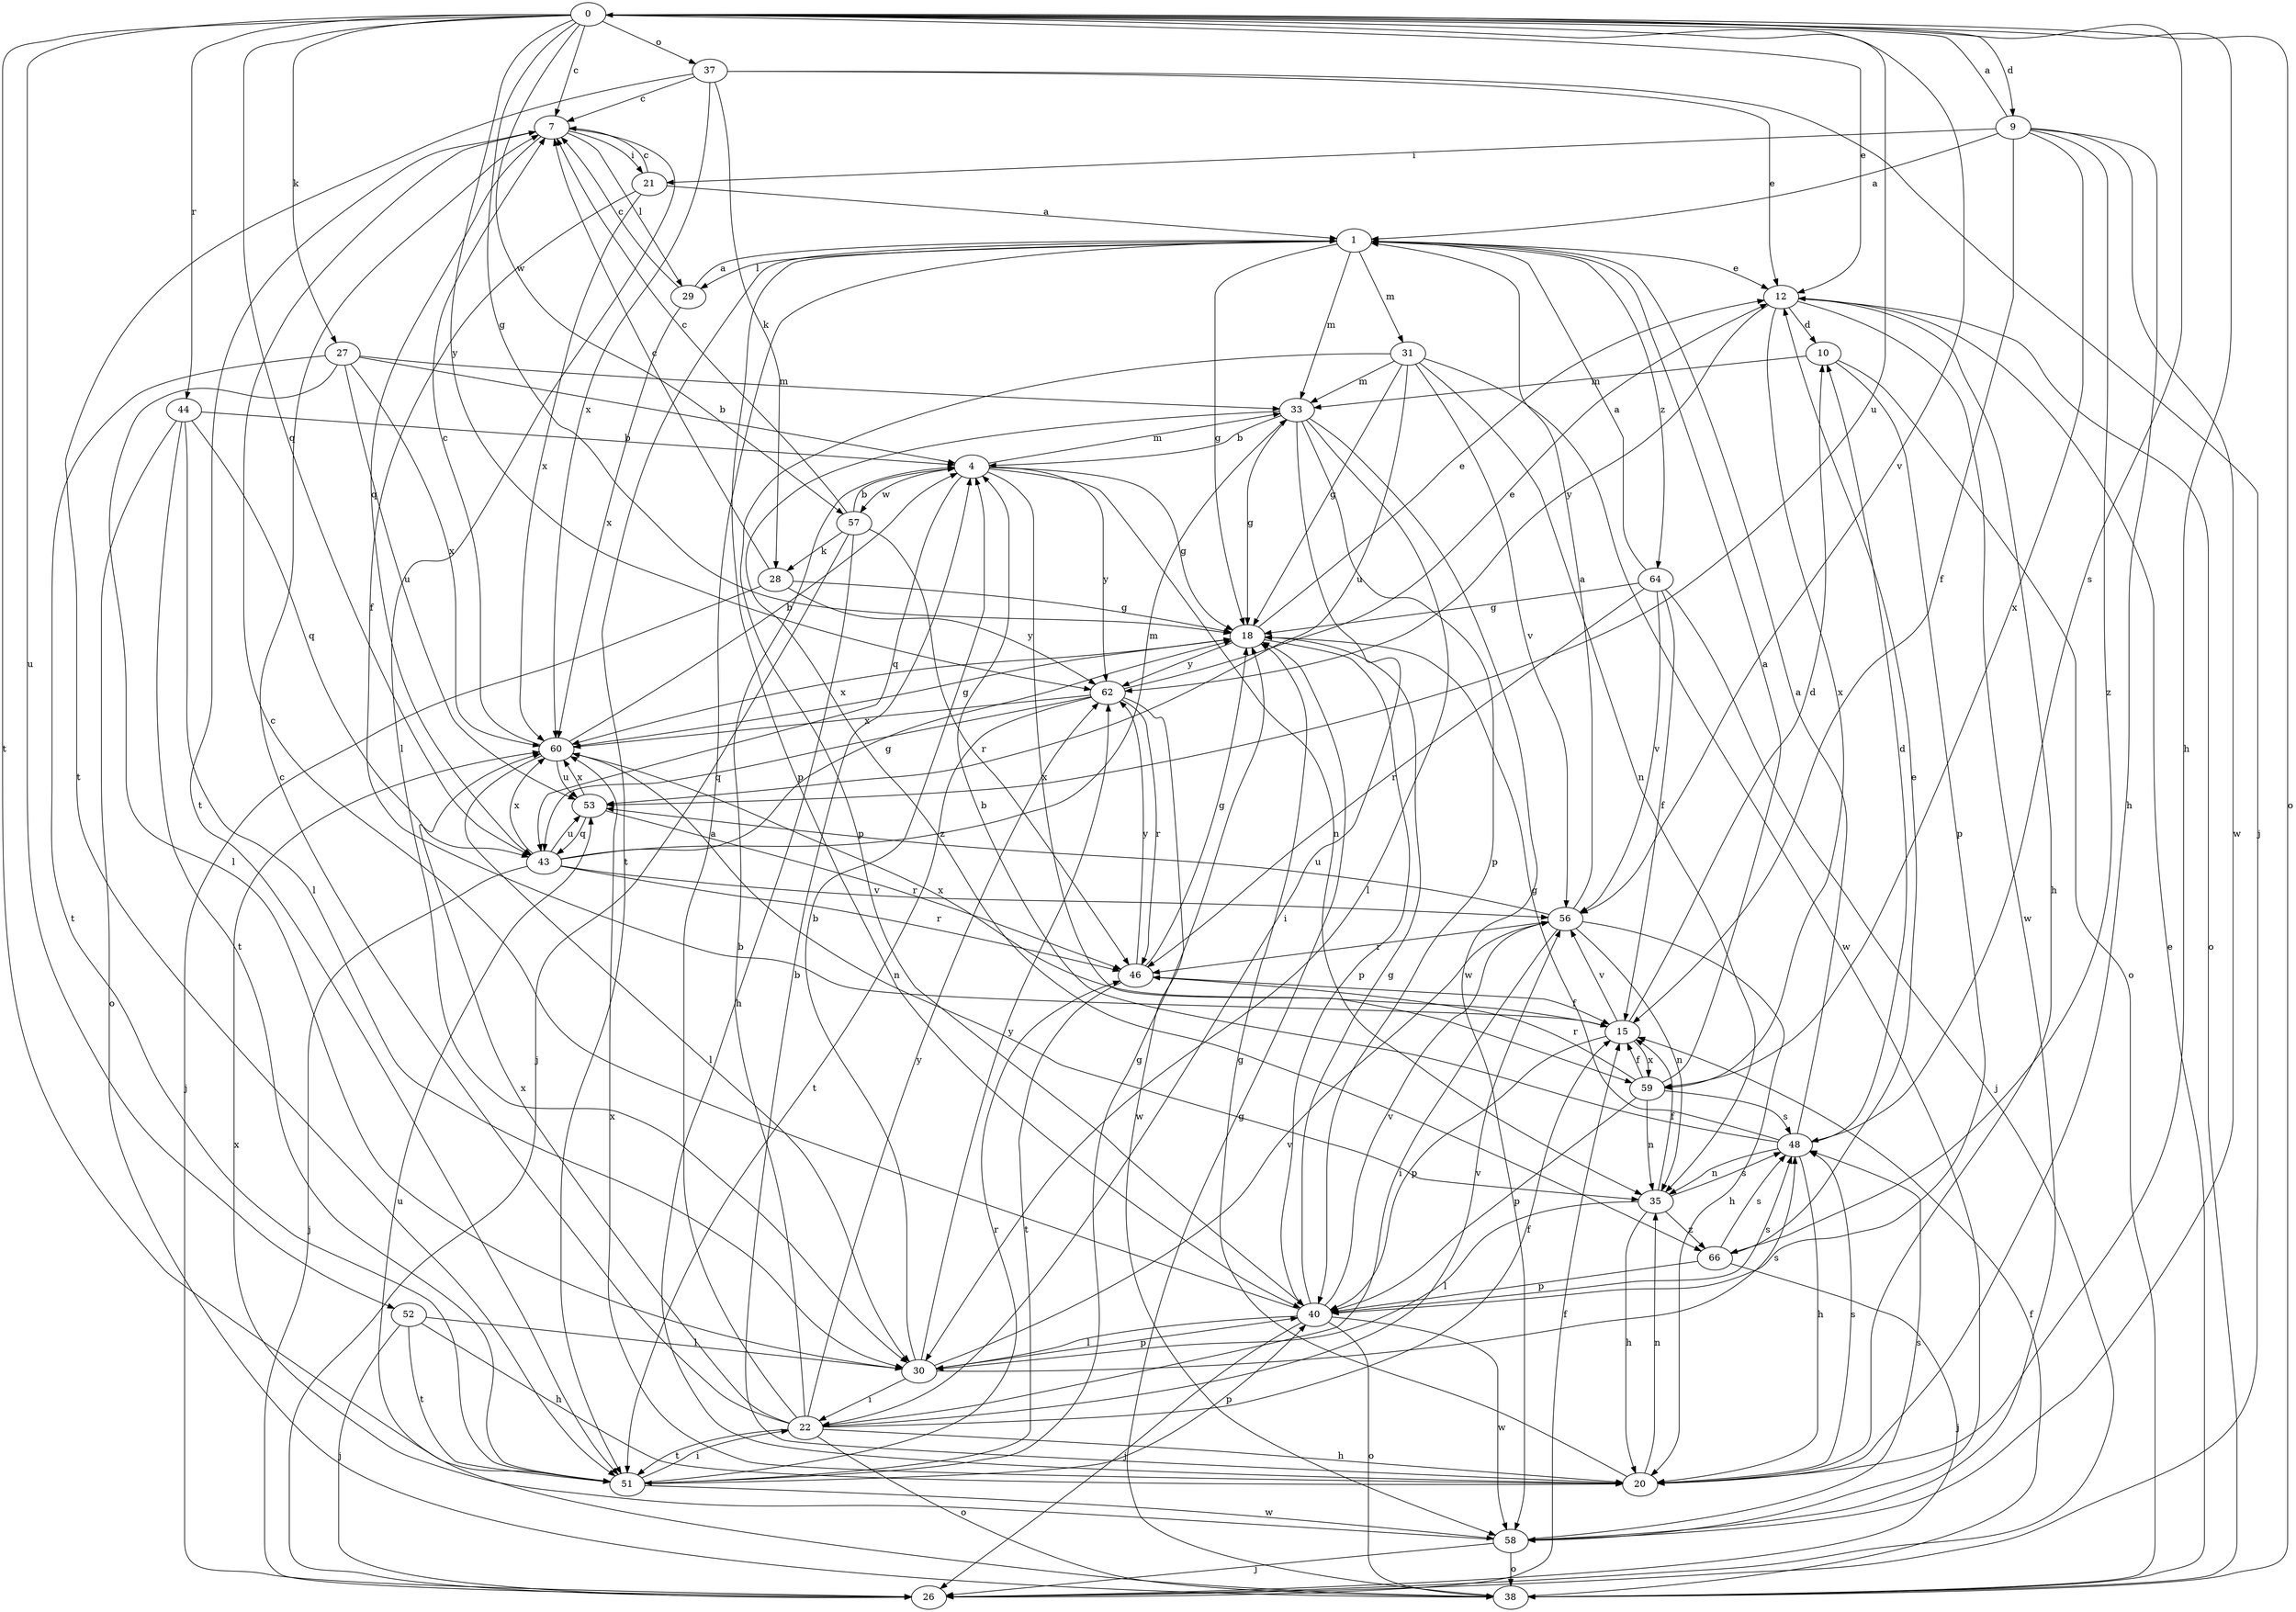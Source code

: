 strict digraph  {
0;
1;
4;
7;
9;
10;
12;
15;
18;
20;
21;
22;
26;
27;
28;
29;
30;
31;
33;
35;
37;
38;
40;
43;
44;
46;
48;
51;
52;
53;
56;
57;
58;
59;
60;
62;
64;
66;
0 -> 7  [label=c];
0 -> 9  [label=d];
0 -> 12  [label=e];
0 -> 18  [label=g];
0 -> 20  [label=h];
0 -> 27  [label=k];
0 -> 37  [label=o];
0 -> 38  [label=o];
0 -> 43  [label=q];
0 -> 44  [label=r];
0 -> 48  [label=s];
0 -> 51  [label=t];
0 -> 52  [label=u];
0 -> 53  [label=u];
0 -> 56  [label=v];
0 -> 57  [label=w];
0 -> 62  [label=y];
1 -> 12  [label=e];
1 -> 18  [label=g];
1 -> 29  [label=l];
1 -> 31  [label=m];
1 -> 33  [label=m];
1 -> 40  [label=p];
1 -> 51  [label=t];
1 -> 64  [label=z];
4 -> 18  [label=g];
4 -> 33  [label=m];
4 -> 35  [label=n];
4 -> 43  [label=q];
4 -> 57  [label=w];
4 -> 59  [label=x];
4 -> 62  [label=y];
7 -> 21  [label=i];
7 -> 29  [label=l];
7 -> 30  [label=l];
7 -> 43  [label=q];
7 -> 51  [label=t];
9 -> 0  [label=a];
9 -> 1  [label=a];
9 -> 15  [label=f];
9 -> 20  [label=h];
9 -> 21  [label=i];
9 -> 58  [label=w];
9 -> 59  [label=x];
9 -> 66  [label=z];
10 -> 33  [label=m];
10 -> 38  [label=o];
10 -> 40  [label=p];
12 -> 10  [label=d];
12 -> 20  [label=h];
12 -> 38  [label=o];
12 -> 58  [label=w];
12 -> 59  [label=x];
12 -> 62  [label=y];
15 -> 10  [label=d];
15 -> 40  [label=p];
15 -> 56  [label=v];
15 -> 59  [label=x];
15 -> 60  [label=x];
18 -> 12  [label=e];
18 -> 40  [label=p];
18 -> 60  [label=x];
18 -> 62  [label=y];
20 -> 4  [label=b];
20 -> 18  [label=g];
20 -> 35  [label=n];
20 -> 48  [label=s];
20 -> 60  [label=x];
21 -> 1  [label=a];
21 -> 7  [label=c];
21 -> 15  [label=f];
21 -> 60  [label=x];
22 -> 1  [label=a];
22 -> 4  [label=b];
22 -> 7  [label=c];
22 -> 15  [label=f];
22 -> 20  [label=h];
22 -> 38  [label=o];
22 -> 51  [label=t];
22 -> 56  [label=v];
22 -> 60  [label=x];
22 -> 62  [label=y];
26 -> 15  [label=f];
27 -> 4  [label=b];
27 -> 30  [label=l];
27 -> 33  [label=m];
27 -> 51  [label=t];
27 -> 53  [label=u];
27 -> 60  [label=x];
28 -> 7  [label=c];
28 -> 18  [label=g];
28 -> 26  [label=j];
28 -> 62  [label=y];
29 -> 1  [label=a];
29 -> 7  [label=c];
29 -> 60  [label=x];
30 -> 4  [label=b];
30 -> 22  [label=i];
30 -> 40  [label=p];
30 -> 48  [label=s];
30 -> 56  [label=v];
30 -> 62  [label=y];
31 -> 18  [label=g];
31 -> 33  [label=m];
31 -> 35  [label=n];
31 -> 40  [label=p];
31 -> 53  [label=u];
31 -> 56  [label=v];
31 -> 58  [label=w];
33 -> 4  [label=b];
33 -> 18  [label=g];
33 -> 22  [label=i];
33 -> 30  [label=l];
33 -> 40  [label=p];
33 -> 58  [label=w];
33 -> 66  [label=z];
35 -> 15  [label=f];
35 -> 20  [label=h];
35 -> 30  [label=l];
35 -> 48  [label=s];
35 -> 66  [label=z];
37 -> 7  [label=c];
37 -> 12  [label=e];
37 -> 26  [label=j];
37 -> 28  [label=k];
37 -> 51  [label=t];
37 -> 60  [label=x];
38 -> 12  [label=e];
38 -> 15  [label=f];
38 -> 18  [label=g];
38 -> 53  [label=u];
40 -> 7  [label=c];
40 -> 18  [label=g];
40 -> 26  [label=j];
40 -> 30  [label=l];
40 -> 38  [label=o];
40 -> 48  [label=s];
40 -> 56  [label=v];
40 -> 58  [label=w];
43 -> 18  [label=g];
43 -> 26  [label=j];
43 -> 33  [label=m];
43 -> 46  [label=r];
43 -> 53  [label=u];
43 -> 56  [label=v];
43 -> 60  [label=x];
44 -> 4  [label=b];
44 -> 30  [label=l];
44 -> 38  [label=o];
44 -> 43  [label=q];
44 -> 51  [label=t];
46 -> 15  [label=f];
46 -> 18  [label=g];
46 -> 51  [label=t];
46 -> 62  [label=y];
48 -> 1  [label=a];
48 -> 4  [label=b];
48 -> 10  [label=d];
48 -> 18  [label=g];
48 -> 20  [label=h];
48 -> 35  [label=n];
51 -> 18  [label=g];
51 -> 22  [label=i];
51 -> 40  [label=p];
51 -> 46  [label=r];
51 -> 58  [label=w];
52 -> 20  [label=h];
52 -> 26  [label=j];
52 -> 30  [label=l];
52 -> 51  [label=t];
53 -> 43  [label=q];
53 -> 46  [label=r];
53 -> 60  [label=x];
56 -> 1  [label=a];
56 -> 20  [label=h];
56 -> 22  [label=i];
56 -> 35  [label=n];
56 -> 46  [label=r];
56 -> 53  [label=u];
57 -> 4  [label=b];
57 -> 7  [label=c];
57 -> 20  [label=h];
57 -> 26  [label=j];
57 -> 28  [label=k];
57 -> 46  [label=r];
58 -> 26  [label=j];
58 -> 38  [label=o];
58 -> 48  [label=s];
58 -> 60  [label=x];
59 -> 1  [label=a];
59 -> 15  [label=f];
59 -> 35  [label=n];
59 -> 40  [label=p];
59 -> 46  [label=r];
59 -> 48  [label=s];
60 -> 4  [label=b];
60 -> 7  [label=c];
60 -> 18  [label=g];
60 -> 30  [label=l];
60 -> 35  [label=n];
60 -> 53  [label=u];
62 -> 12  [label=e];
62 -> 43  [label=q];
62 -> 46  [label=r];
62 -> 51  [label=t];
62 -> 58  [label=w];
62 -> 60  [label=x];
64 -> 1  [label=a];
64 -> 15  [label=f];
64 -> 18  [label=g];
64 -> 26  [label=j];
64 -> 46  [label=r];
64 -> 56  [label=v];
66 -> 12  [label=e];
66 -> 26  [label=j];
66 -> 40  [label=p];
66 -> 48  [label=s];
}
